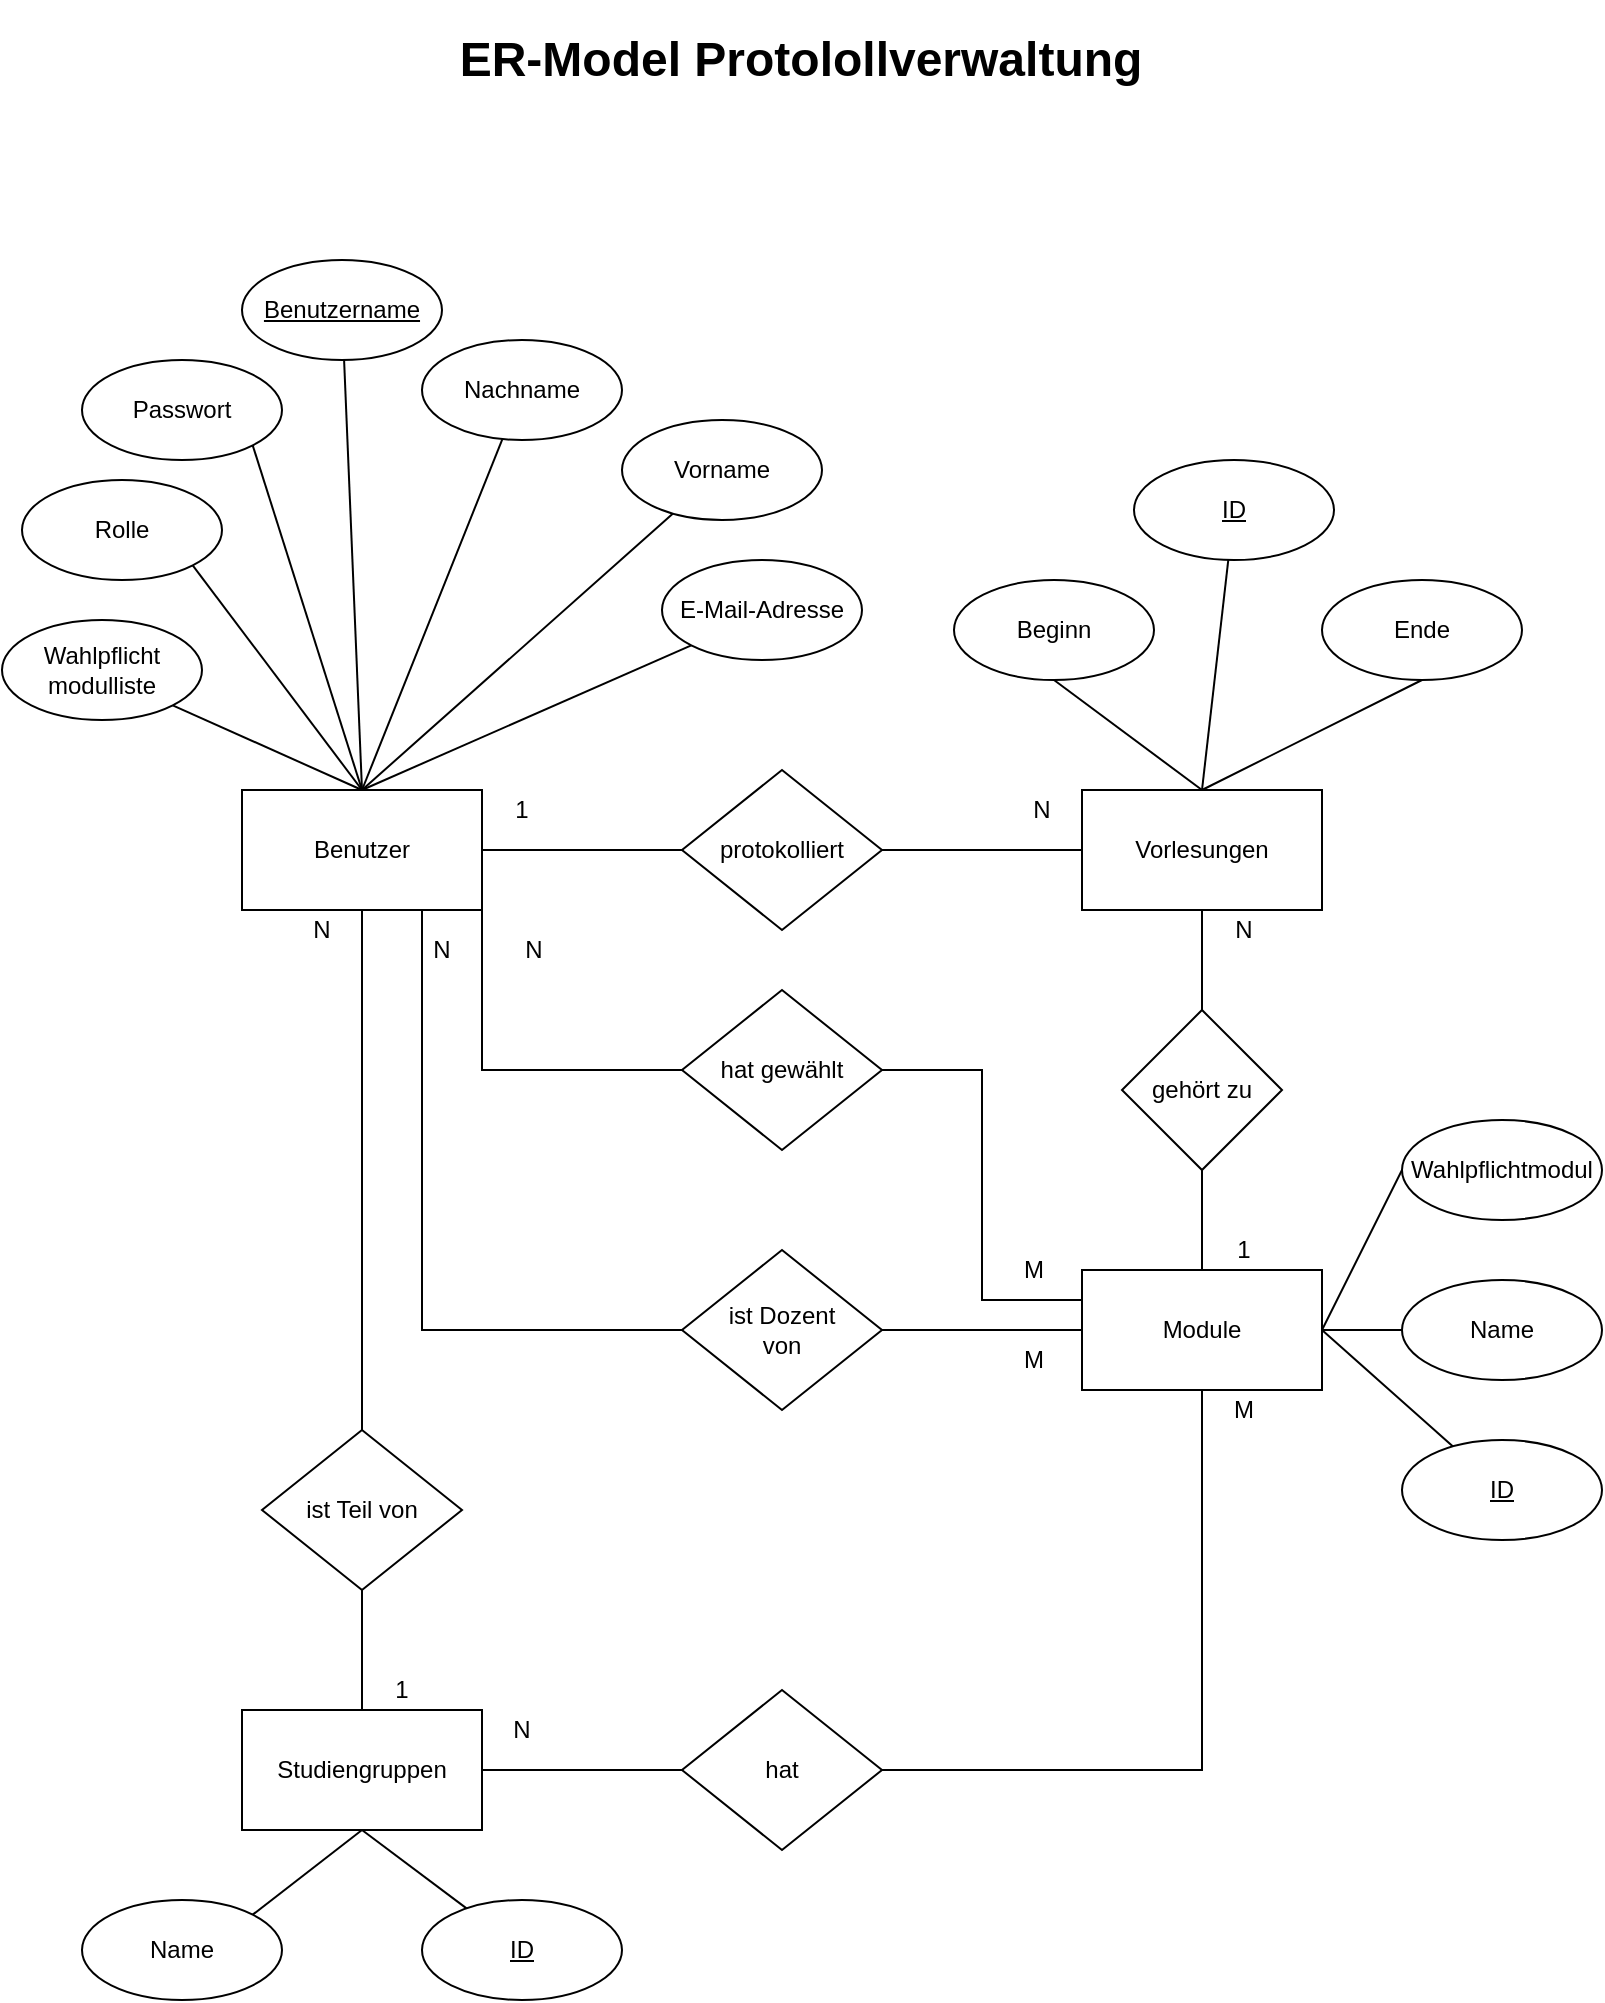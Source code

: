 <mxfile version="13.7.9" type="device"><diagram id="OcLVE-mAZ0sRWcmei7ax" name="Seite-1"><mxGraphModel dx="2062" dy="1182" grid="1" gridSize="10" guides="1" tooltips="1" connect="1" arrows="1" fold="1" page="1" pageScale="1" pageWidth="827" pageHeight="1169" math="0" shadow="0"><root><mxCell id="0"/><mxCell id="1" parent="0"/><mxCell id="Xa6U08ePsHph7S6v3oOX-69" style="edgeStyle=none;rounded=0;orthogonalLoop=1;jettySize=auto;html=1;endArrow=none;endFill=0;entryX=0.5;entryY=0;entryDx=0;entryDy=0;" parent="1" source="Xa6U08ePsHph7S6v3oOX-1" target="Xa6U08ePsHph7S6v3oOX-2" edge="1"><mxGeometry relative="1" as="geometry"><mxPoint x="194" y="430" as="targetPoint"/></mxGeometry></mxCell><mxCell id="Xa6U08ePsHph7S6v3oOX-1" value="Vorname" style="ellipse;whiteSpace=wrap;html=1;" parent="1" vertex="1"><mxGeometry x="324" y="250" width="100" height="50" as="geometry"/></mxCell><mxCell id="Xa6U08ePsHph7S6v3oOX-18" style="orthogonalLoop=1;jettySize=auto;html=1;exitX=1;exitY=0.5;exitDx=0;exitDy=0;entryX=0;entryY=0.5;entryDx=0;entryDy=0;rounded=0;endArrow=none;endFill=0;" parent="1" source="Xa6U08ePsHph7S6v3oOX-2" target="Xa6U08ePsHph7S6v3oOX-3" edge="1"><mxGeometry relative="1" as="geometry"/></mxCell><mxCell id="Xa6U08ePsHph7S6v3oOX-44" style="edgeStyle=orthogonalEdgeStyle;rounded=0;orthogonalLoop=1;jettySize=auto;html=1;endArrow=none;endFill=0;" parent="1" source="Xa6U08ePsHph7S6v3oOX-2" target="Xa6U08ePsHph7S6v3oOX-43" edge="1"><mxGeometry relative="1" as="geometry"/></mxCell><mxCell id="Xa6U08ePsHph7S6v3oOX-53" style="edgeStyle=orthogonalEdgeStyle;rounded=0;orthogonalLoop=1;jettySize=auto;html=1;exitX=1;exitY=1;exitDx=0;exitDy=0;entryX=0;entryY=0.5;entryDx=0;entryDy=0;endArrow=none;endFill=0;" parent="1" source="Xa6U08ePsHph7S6v3oOX-2" target="Xa6U08ePsHph7S6v3oOX-49" edge="1"><mxGeometry relative="1" as="geometry"/></mxCell><mxCell id="Xa6U08ePsHph7S6v3oOX-54" style="edgeStyle=orthogonalEdgeStyle;rounded=0;orthogonalLoop=1;jettySize=auto;html=1;exitX=0.75;exitY=1;exitDx=0;exitDy=0;entryX=0;entryY=0.5;entryDx=0;entryDy=0;endArrow=none;endFill=0;" parent="1" source="Xa6U08ePsHph7S6v3oOX-2" target="Xa6U08ePsHph7S6v3oOX-37" edge="1"><mxGeometry relative="1" as="geometry"/></mxCell><mxCell id="Xa6U08ePsHph7S6v3oOX-2" value="Benutzer" style="rounded=0;whiteSpace=wrap;html=1;" parent="1" vertex="1"><mxGeometry x="134" y="435" width="120" height="60" as="geometry"/></mxCell><mxCell id="Xa6U08ePsHph7S6v3oOX-19" style="edgeStyle=none;rounded=0;orthogonalLoop=1;jettySize=auto;html=1;endArrow=none;endFill=0;" parent="1" source="Xa6U08ePsHph7S6v3oOX-3" target="Xa6U08ePsHph7S6v3oOX-11" edge="1"><mxGeometry relative="1" as="geometry"/></mxCell><mxCell id="Xa6U08ePsHph7S6v3oOX-3" value="protokolliert" style="rhombus;whiteSpace=wrap;html=1;" parent="1" vertex="1"><mxGeometry x="354" y="425" width="100" height="80" as="geometry"/></mxCell><mxCell id="Xa6U08ePsHph7S6v3oOX-68" style="edgeStyle=none;rounded=0;orthogonalLoop=1;jettySize=auto;html=1;endArrow=none;endFill=0;entryX=0.5;entryY=0;entryDx=0;entryDy=0;" parent="1" source="Xa6U08ePsHph7S6v3oOX-4" target="Xa6U08ePsHph7S6v3oOX-2" edge="1"><mxGeometry relative="1" as="geometry"><mxPoint x="194" y="430" as="targetPoint"/></mxGeometry></mxCell><mxCell id="Xa6U08ePsHph7S6v3oOX-4" value="Nachname" style="ellipse;whiteSpace=wrap;html=1;" parent="1" vertex="1"><mxGeometry x="224" y="210" width="100" height="50" as="geometry"/></mxCell><mxCell id="Xa6U08ePsHph7S6v3oOX-72" style="edgeStyle=none;rounded=0;orthogonalLoop=1;jettySize=auto;html=1;exitX=0;exitY=1;exitDx=0;exitDy=0;entryX=0.5;entryY=0;entryDx=0;entryDy=0;endArrow=none;endFill=0;" parent="1" source="Xa6U08ePsHph7S6v3oOX-5" target="Xa6U08ePsHph7S6v3oOX-2" edge="1"><mxGeometry relative="1" as="geometry"/></mxCell><mxCell id="Xa6U08ePsHph7S6v3oOX-5" value="E-Mail-Adresse" style="ellipse;whiteSpace=wrap;html=1;" parent="1" vertex="1"><mxGeometry x="344" y="320" width="100" height="50" as="geometry"/></mxCell><mxCell id="Xa6U08ePsHph7S6v3oOX-67" style="edgeStyle=none;rounded=0;orthogonalLoop=1;jettySize=auto;html=1;endArrow=none;endFill=0;entryX=0.5;entryY=0;entryDx=0;entryDy=0;" parent="1" source="Xa6U08ePsHph7S6v3oOX-6" target="Xa6U08ePsHph7S6v3oOX-2" edge="1"><mxGeometry relative="1" as="geometry"><mxPoint x="194" y="430" as="targetPoint"/></mxGeometry></mxCell><mxCell id="Xa6U08ePsHph7S6v3oOX-6" value="&lt;u&gt;Benutzername&lt;/u&gt;" style="ellipse;whiteSpace=wrap;html=1;" parent="1" vertex="1"><mxGeometry x="134" y="170" width="100" height="50" as="geometry"/></mxCell><mxCell id="Xa6U08ePsHph7S6v3oOX-73" style="edgeStyle=none;rounded=0;orthogonalLoop=1;jettySize=auto;html=1;exitX=1;exitY=1;exitDx=0;exitDy=0;entryX=0.5;entryY=0;entryDx=0;entryDy=0;endArrow=none;endFill=0;" parent="1" source="Xa6U08ePsHph7S6v3oOX-8" target="Xa6U08ePsHph7S6v3oOX-2" edge="1"><mxGeometry relative="1" as="geometry"/></mxCell><mxCell id="Xa6U08ePsHph7S6v3oOX-8" value="Wahlpflicht&lt;br&gt;modulliste" style="ellipse;whiteSpace=wrap;html=1;" parent="1" vertex="1"><mxGeometry x="14" y="350" width="100" height="50" as="geometry"/></mxCell><mxCell id="Xa6U08ePsHph7S6v3oOX-66" style="edgeStyle=none;rounded=0;orthogonalLoop=1;jettySize=auto;html=1;exitX=1;exitY=1;exitDx=0;exitDy=0;endArrow=none;endFill=0;entryX=0.5;entryY=0;entryDx=0;entryDy=0;" parent="1" source="Xa6U08ePsHph7S6v3oOX-9" target="Xa6U08ePsHph7S6v3oOX-2" edge="1"><mxGeometry relative="1" as="geometry"><mxPoint x="194" y="430" as="targetPoint"/></mxGeometry></mxCell><mxCell id="Xa6U08ePsHph7S6v3oOX-9" value="Passwort" style="ellipse;whiteSpace=wrap;html=1;" parent="1" vertex="1"><mxGeometry x="54" y="220" width="100" height="50" as="geometry"/></mxCell><mxCell id="Xa6U08ePsHph7S6v3oOX-65" style="edgeStyle=none;rounded=0;orthogonalLoop=1;jettySize=auto;html=1;exitX=1;exitY=1;exitDx=0;exitDy=0;endArrow=none;endFill=0;entryX=0.5;entryY=0;entryDx=0;entryDy=0;" parent="1" source="Xa6U08ePsHph7S6v3oOX-10" target="Xa6U08ePsHph7S6v3oOX-2" edge="1"><mxGeometry relative="1" as="geometry"><mxPoint x="194" y="430" as="targetPoint"/></mxGeometry></mxCell><mxCell id="Xa6U08ePsHph7S6v3oOX-10" value="Rolle" style="ellipse;whiteSpace=wrap;html=1;" parent="1" vertex="1"><mxGeometry x="24" y="280" width="100" height="50" as="geometry"/></mxCell><mxCell id="Xa6U08ePsHph7S6v3oOX-31" style="edgeStyle=none;rounded=0;orthogonalLoop=1;jettySize=auto;html=1;exitX=0.5;exitY=1;exitDx=0;exitDy=0;entryX=0.5;entryY=0;entryDx=0;entryDy=0;endArrow=none;endFill=0;" parent="1" source="Xa6U08ePsHph7S6v3oOX-11" target="Xa6U08ePsHph7S6v3oOX-30" edge="1"><mxGeometry relative="1" as="geometry"/></mxCell><mxCell id="Xa6U08ePsHph7S6v3oOX-11" value="Vorlesungen" style="rounded=0;whiteSpace=wrap;html=1;" parent="1" vertex="1"><mxGeometry x="554" y="435" width="120" height="60" as="geometry"/></mxCell><mxCell id="Xa6U08ePsHph7S6v3oOX-20" style="edgeStyle=none;rounded=0;orthogonalLoop=1;jettySize=auto;html=1;exitX=0.5;exitY=1;exitDx=0;exitDy=0;entryX=0.5;entryY=0;entryDx=0;entryDy=0;endArrow=none;endFill=0;" parent="1" source="Xa6U08ePsHph7S6v3oOX-12" target="Xa6U08ePsHph7S6v3oOX-11" edge="1"><mxGeometry relative="1" as="geometry"/></mxCell><mxCell id="Xa6U08ePsHph7S6v3oOX-12" value="Beginn" style="ellipse;whiteSpace=wrap;html=1;" parent="1" vertex="1"><mxGeometry x="490" y="330" width="100" height="50" as="geometry"/></mxCell><mxCell id="Xa6U08ePsHph7S6v3oOX-21" style="edgeStyle=none;rounded=0;orthogonalLoop=1;jettySize=auto;html=1;exitX=0.5;exitY=1;exitDx=0;exitDy=0;endArrow=none;endFill=0;" parent="1" source="Xa6U08ePsHph7S6v3oOX-13" edge="1"><mxGeometry relative="1" as="geometry"><mxPoint x="614" y="435" as="targetPoint"/></mxGeometry></mxCell><mxCell id="Xa6U08ePsHph7S6v3oOX-13" value="Ende" style="ellipse;whiteSpace=wrap;html=1;" parent="1" vertex="1"><mxGeometry x="674" y="330" width="100" height="50" as="geometry"/></mxCell><mxCell id="Xa6U08ePsHph7S6v3oOX-29" value="Module" style="rounded=0;whiteSpace=wrap;html=1;" parent="1" vertex="1"><mxGeometry x="554" y="675" width="120" height="60" as="geometry"/></mxCell><mxCell id="Xa6U08ePsHph7S6v3oOX-32" style="edgeStyle=none;rounded=0;orthogonalLoop=1;jettySize=auto;html=1;exitX=0.5;exitY=1;exitDx=0;exitDy=0;entryX=0.5;entryY=0;entryDx=0;entryDy=0;endArrow=none;endFill=0;" parent="1" source="Xa6U08ePsHph7S6v3oOX-30" target="Xa6U08ePsHph7S6v3oOX-29" edge="1"><mxGeometry relative="1" as="geometry"/></mxCell><mxCell id="Xa6U08ePsHph7S6v3oOX-30" value="gehört zu" style="rhombus;whiteSpace=wrap;html=1;" parent="1" vertex="1"><mxGeometry x="574" y="545" width="80" height="80" as="geometry"/></mxCell><mxCell id="Xa6U08ePsHph7S6v3oOX-56" style="edgeStyle=none;rounded=0;orthogonalLoop=1;jettySize=auto;html=1;exitX=0;exitY=0.5;exitDx=0;exitDy=0;entryX=1;entryY=0.5;entryDx=0;entryDy=0;endArrow=none;endFill=0;" parent="1" source="Xa6U08ePsHph7S6v3oOX-33" target="Xa6U08ePsHph7S6v3oOX-29" edge="1"><mxGeometry relative="1" as="geometry"/></mxCell><mxCell id="Xa6U08ePsHph7S6v3oOX-33" value="Name" style="ellipse;whiteSpace=wrap;html=1;" parent="1" vertex="1"><mxGeometry x="714" y="680" width="100" height="50" as="geometry"/></mxCell><mxCell id="Xa6U08ePsHph7S6v3oOX-39" style="edgeStyle=none;rounded=0;orthogonalLoop=1;jettySize=auto;html=1;entryX=0;entryY=0.5;entryDx=0;entryDy=0;endArrow=none;endFill=0;" parent="1" source="Xa6U08ePsHph7S6v3oOX-37" target="Xa6U08ePsHph7S6v3oOX-29" edge="1"><mxGeometry relative="1" as="geometry"/></mxCell><mxCell id="Xa6U08ePsHph7S6v3oOX-37" value="ist Dozent &lt;br&gt;von" style="rhombus;whiteSpace=wrap;html=1;" parent="1" vertex="1"><mxGeometry x="354" y="665" width="100" height="80" as="geometry"/></mxCell><mxCell id="Xa6U08ePsHph7S6v3oOX-55" style="edgeStyle=none;rounded=0;orthogonalLoop=1;jettySize=auto;html=1;exitX=0;exitY=0.5;exitDx=0;exitDy=0;entryX=1;entryY=0.5;entryDx=0;entryDy=0;endArrow=none;endFill=0;" parent="1" source="Xa6U08ePsHph7S6v3oOX-38" target="Xa6U08ePsHph7S6v3oOX-29" edge="1"><mxGeometry relative="1" as="geometry"/></mxCell><mxCell id="Xa6U08ePsHph7S6v3oOX-38" value="Wahlpflichtmodul" style="ellipse;whiteSpace=wrap;html=1;" parent="1" vertex="1"><mxGeometry x="714" y="600" width="100" height="50" as="geometry"/></mxCell><mxCell id="Xa6U08ePsHph7S6v3oOX-47" style="edgeStyle=orthogonalEdgeStyle;rounded=0;orthogonalLoop=1;jettySize=auto;html=1;entryX=0;entryY=0.5;entryDx=0;entryDy=0;endArrow=none;endFill=0;" parent="1" source="Xa6U08ePsHph7S6v3oOX-41" target="Xa6U08ePsHph7S6v3oOX-46" edge="1"><mxGeometry relative="1" as="geometry"/></mxCell><mxCell id="Xa6U08ePsHph7S6v3oOX-41" value="Studiengruppen" style="rounded=0;whiteSpace=wrap;html=1;" parent="1" vertex="1"><mxGeometry x="134" y="895" width="120" height="60" as="geometry"/></mxCell><mxCell id="Xa6U08ePsHph7S6v3oOX-63" style="edgeStyle=none;rounded=0;orthogonalLoop=1;jettySize=auto;html=1;exitX=1;exitY=0;exitDx=0;exitDy=0;entryX=0.5;entryY=1;entryDx=0;entryDy=0;endArrow=none;endFill=0;" parent="1" source="Xa6U08ePsHph7S6v3oOX-42" target="Xa6U08ePsHph7S6v3oOX-41" edge="1"><mxGeometry relative="1" as="geometry"/></mxCell><mxCell id="Xa6U08ePsHph7S6v3oOX-42" value="Name" style="ellipse;whiteSpace=wrap;html=1;" parent="1" vertex="1"><mxGeometry x="54" y="990" width="100" height="50" as="geometry"/></mxCell><mxCell id="Xa6U08ePsHph7S6v3oOX-45" style="edgeStyle=orthogonalEdgeStyle;rounded=0;orthogonalLoop=1;jettySize=auto;html=1;entryX=0.5;entryY=0;entryDx=0;entryDy=0;endArrow=none;endFill=0;" parent="1" source="Xa6U08ePsHph7S6v3oOX-43" target="Xa6U08ePsHph7S6v3oOX-41" edge="1"><mxGeometry relative="1" as="geometry"/></mxCell><mxCell id="Xa6U08ePsHph7S6v3oOX-43" value="ist Teil von" style="rhombus;whiteSpace=wrap;html=1;" parent="1" vertex="1"><mxGeometry x="144" y="755" width="100" height="80" as="geometry"/></mxCell><mxCell id="Xa6U08ePsHph7S6v3oOX-48" style="edgeStyle=orthogonalEdgeStyle;rounded=0;orthogonalLoop=1;jettySize=auto;html=1;exitX=1;exitY=0.5;exitDx=0;exitDy=0;entryX=0.5;entryY=1;entryDx=0;entryDy=0;endArrow=none;endFill=0;" parent="1" source="Xa6U08ePsHph7S6v3oOX-46" target="Xa6U08ePsHph7S6v3oOX-29" edge="1"><mxGeometry relative="1" as="geometry"/></mxCell><mxCell id="Xa6U08ePsHph7S6v3oOX-46" value="hat" style="rhombus;whiteSpace=wrap;html=1;" parent="1" vertex="1"><mxGeometry x="354" y="885" width="100" height="80" as="geometry"/></mxCell><mxCell id="Xa6U08ePsHph7S6v3oOX-51" style="edgeStyle=orthogonalEdgeStyle;rounded=0;orthogonalLoop=1;jettySize=auto;html=1;entryX=0;entryY=0.25;entryDx=0;entryDy=0;endArrow=none;endFill=0;" parent="1" source="Xa6U08ePsHph7S6v3oOX-49" target="Xa6U08ePsHph7S6v3oOX-29" edge="1"><mxGeometry relative="1" as="geometry"/></mxCell><mxCell id="Xa6U08ePsHph7S6v3oOX-49" value="hat gewählt" style="rhombus;whiteSpace=wrap;html=1;" parent="1" vertex="1"><mxGeometry x="354" y="535" width="100" height="80" as="geometry"/></mxCell><mxCell id="Xa6U08ePsHph7S6v3oOX-74" value="&lt;b&gt;&lt;font style=&quot;font-size: 24px&quot;&gt;ER-Model Protolollverwaltung&lt;/font&gt;&lt;/b&gt;" style="text;html=1;strokeColor=none;fillColor=none;align=center;verticalAlign=middle;whiteSpace=wrap;rounded=0;" parent="1" vertex="1"><mxGeometry x="212" y="40" width="403" height="60" as="geometry"/></mxCell><mxCell id="NguY_TTvbiWAw5R7k1MC-3" style="rounded=0;orthogonalLoop=1;jettySize=auto;html=1;entryX=0.5;entryY=0;entryDx=0;entryDy=0;endArrow=none;endFill=0;" edge="1" parent="1" source="NguY_TTvbiWAw5R7k1MC-2" target="Xa6U08ePsHph7S6v3oOX-11"><mxGeometry relative="1" as="geometry"/></mxCell><mxCell id="NguY_TTvbiWAw5R7k1MC-2" value="&lt;u&gt;ID&lt;/u&gt;" style="ellipse;whiteSpace=wrap;html=1;" vertex="1" parent="1"><mxGeometry x="580" y="270" width="100" height="50" as="geometry"/></mxCell><mxCell id="NguY_TTvbiWAw5R7k1MC-5" style="edgeStyle=none;rounded=0;orthogonalLoop=1;jettySize=auto;html=1;entryX=0.5;entryY=1;entryDx=0;entryDy=0;startArrow=none;startFill=0;endArrow=none;endFill=0;" edge="1" parent="1" source="NguY_TTvbiWAw5R7k1MC-4" target="Xa6U08ePsHph7S6v3oOX-41"><mxGeometry relative="1" as="geometry"/></mxCell><mxCell id="NguY_TTvbiWAw5R7k1MC-4" value="&lt;u&gt;ID&lt;/u&gt;" style="ellipse;whiteSpace=wrap;html=1;" vertex="1" parent="1"><mxGeometry x="224" y="990" width="100" height="50" as="geometry"/></mxCell><mxCell id="NguY_TTvbiWAw5R7k1MC-7" style="edgeStyle=none;rounded=0;orthogonalLoop=1;jettySize=auto;html=1;entryX=1;entryY=0.5;entryDx=0;entryDy=0;startArrow=none;startFill=0;endArrow=none;endFill=0;" edge="1" parent="1" source="NguY_TTvbiWAw5R7k1MC-6" target="Xa6U08ePsHph7S6v3oOX-29"><mxGeometry relative="1" as="geometry"/></mxCell><mxCell id="NguY_TTvbiWAw5R7k1MC-6" value="&lt;u&gt;ID&lt;/u&gt;" style="ellipse;whiteSpace=wrap;html=1;" vertex="1" parent="1"><mxGeometry x="714" y="760" width="100" height="50" as="geometry"/></mxCell><mxCell id="NguY_TTvbiWAw5R7k1MC-8" value="N" style="text;html=1;strokeColor=none;fillColor=none;align=center;verticalAlign=middle;whiteSpace=wrap;rounded=0;" vertex="1" parent="1"><mxGeometry x="514" y="435" width="40" height="20" as="geometry"/></mxCell><mxCell id="NguY_TTvbiWAw5R7k1MC-9" value="1" style="text;html=1;strokeColor=none;fillColor=none;align=center;verticalAlign=middle;whiteSpace=wrap;rounded=0;" vertex="1" parent="1"><mxGeometry x="254" y="435" width="40" height="20" as="geometry"/></mxCell><mxCell id="NguY_TTvbiWAw5R7k1MC-10" value="N" style="text;html=1;strokeColor=none;fillColor=none;align=center;verticalAlign=middle;whiteSpace=wrap;rounded=0;" vertex="1" parent="1"><mxGeometry x="260" y="505" width="40" height="20" as="geometry"/></mxCell><mxCell id="NguY_TTvbiWAw5R7k1MC-11" value="M" style="text;html=1;strokeColor=none;fillColor=none;align=center;verticalAlign=middle;whiteSpace=wrap;rounded=0;" vertex="1" parent="1"><mxGeometry x="510" y="665" width="40" height="20" as="geometry"/></mxCell><mxCell id="NguY_TTvbiWAw5R7k1MC-12" value="N" style="text;html=1;strokeColor=none;fillColor=none;align=center;verticalAlign=middle;whiteSpace=wrap;rounded=0;" vertex="1" parent="1"><mxGeometry x="214" y="505" width="40" height="20" as="geometry"/></mxCell><mxCell id="NguY_TTvbiWAw5R7k1MC-13" value="M" style="text;html=1;strokeColor=none;fillColor=none;align=center;verticalAlign=middle;whiteSpace=wrap;rounded=0;" vertex="1" parent="1"><mxGeometry x="510" y="710" width="40" height="20" as="geometry"/></mxCell><mxCell id="NguY_TTvbiWAw5R7k1MC-14" value="1" style="text;html=1;strokeColor=none;fillColor=none;align=center;verticalAlign=middle;whiteSpace=wrap;rounded=0;" vertex="1" parent="1"><mxGeometry x="194" y="875" width="40" height="20" as="geometry"/></mxCell><mxCell id="NguY_TTvbiWAw5R7k1MC-15" value="N" style="text;html=1;strokeColor=none;fillColor=none;align=center;verticalAlign=middle;whiteSpace=wrap;rounded=0;" vertex="1" parent="1"><mxGeometry x="154" y="495" width="40" height="20" as="geometry"/></mxCell><mxCell id="NguY_TTvbiWAw5R7k1MC-16" value="N&lt;span style=&quot;color: rgba(0 , 0 , 0 , 0) ; font-family: monospace ; font-size: 0px&quot;&gt;%3CmxGraphModel%3E%3Croot%3E%3CmxCell%20id%3D%220%22%2F%3E%3CmxCell%20id%3D%221%22%20parent%3D%220%22%2F%3E%3CmxCell%20id%3D%222%22%20value%3D%221%22%20style%3D%22text%3Bhtml%3D1%3BstrokeColor%3Dnone%3BfillColor%3Dnone%3Balign%3Dcenter%3BverticalAlign%3Dmiddle%3BwhiteSpace%3Dwrap%3Brounded%3D0%3B%22%20vertex%3D%221%22%20parent%3D%221%22%3E%3CmxGeometry%20x%3D%22194%22%20y%3D%22875%22%20width%3D%2240%22%20height%3D%2220%22%20as%3D%22geometry%22%2F%3E%3C%2FmxCell%3E%3C%2Froot%3E%3C%2FmxGraphModel%3E&lt;/span&gt;" style="text;html=1;strokeColor=none;fillColor=none;align=center;verticalAlign=middle;whiteSpace=wrap;rounded=0;" vertex="1" parent="1"><mxGeometry x="254" y="895" width="40" height="20" as="geometry"/></mxCell><mxCell id="NguY_TTvbiWAw5R7k1MC-17" value="M" style="text;html=1;strokeColor=none;fillColor=none;align=center;verticalAlign=middle;whiteSpace=wrap;rounded=0;" vertex="1" parent="1"><mxGeometry x="615" y="735" width="40" height="20" as="geometry"/></mxCell><mxCell id="NguY_TTvbiWAw5R7k1MC-18" value="N" style="text;html=1;strokeColor=none;fillColor=none;align=center;verticalAlign=middle;whiteSpace=wrap;rounded=0;" vertex="1" parent="1"><mxGeometry x="615" y="495" width="40" height="20" as="geometry"/></mxCell><mxCell id="NguY_TTvbiWAw5R7k1MC-19" value="1" style="text;html=1;strokeColor=none;fillColor=none;align=center;verticalAlign=middle;whiteSpace=wrap;rounded=0;" vertex="1" parent="1"><mxGeometry x="615" y="655" width="40" height="20" as="geometry"/></mxCell></root></mxGraphModel></diagram></mxfile>